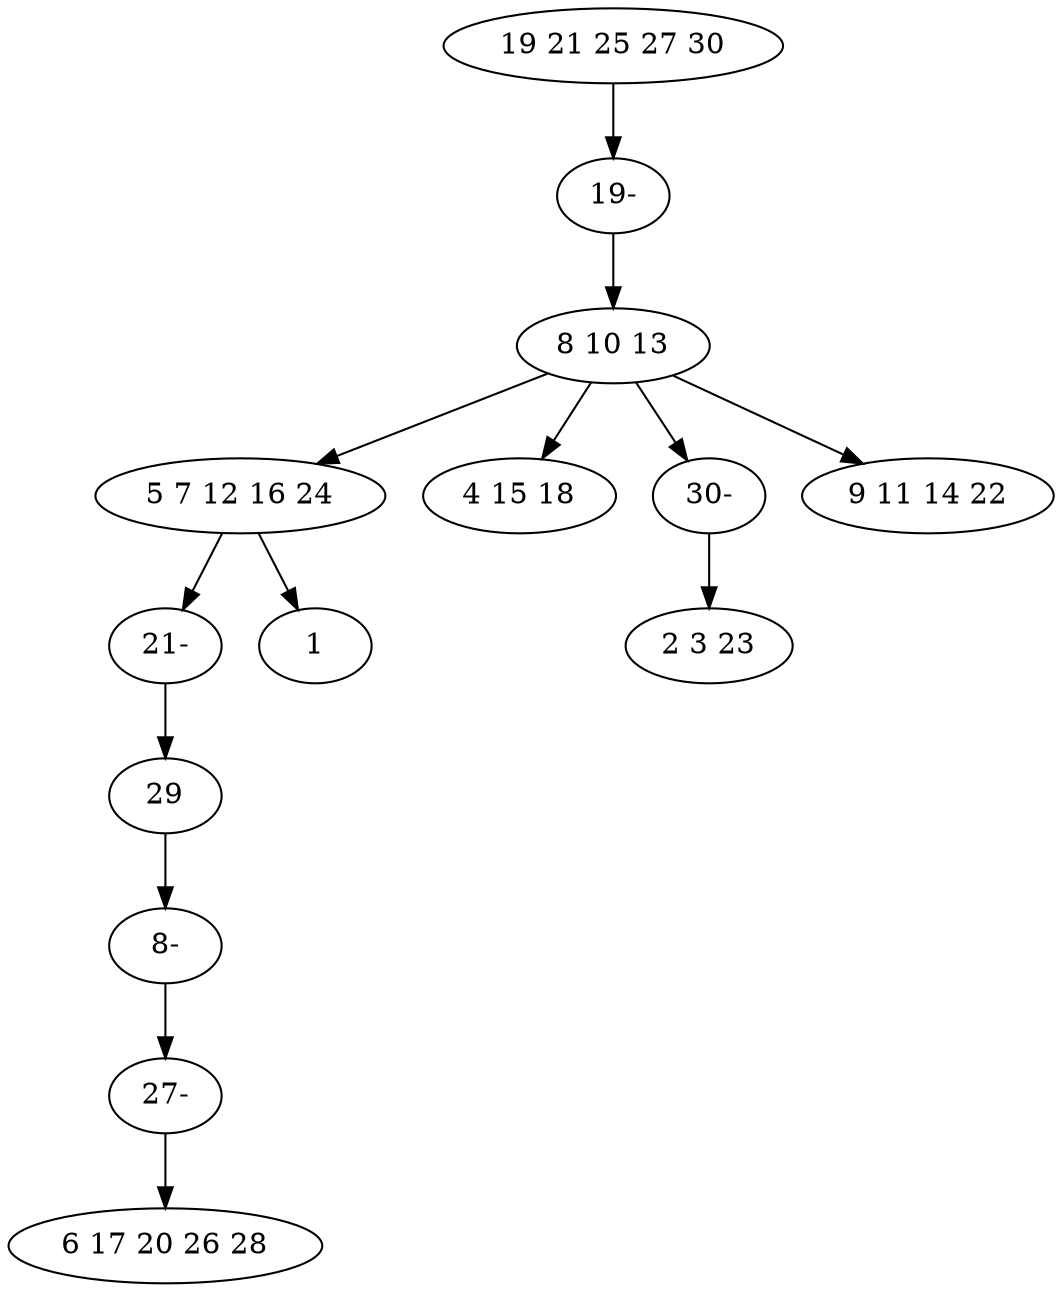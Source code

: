 digraph true_tree {
	"0" -> "9"
	"1" -> "2"
	"2" -> "12"
	"1" -> "4"
	"1" -> "11"
	"1" -> "6"
	"2" -> "7"
	"3" -> "10"
	"9" -> "1"
	"10" -> "13"
	"11" -> "5"
	"12" -> "3"
	"13" -> "8"
	"0" [label="19 21 25 27 30"];
	"1" [label="8 10 13"];
	"2" [label="5 7 12 16 24"];
	"3" [label="29"];
	"4" [label="4 15 18"];
	"5" [label="2 3 23"];
	"6" [label="9 11 14 22"];
	"7" [label="1"];
	"8" [label="6 17 20 26 28"];
	"9" [label="19-"];
	"10" [label="8-"];
	"11" [label="30-"];
	"12" [label="21-"];
	"13" [label="27-"];
}
